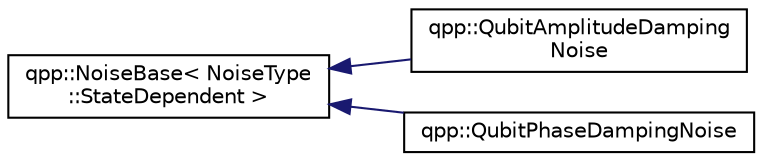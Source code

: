 digraph "Graphical Class Hierarchy"
{
  edge [fontname="Helvetica",fontsize="10",labelfontname="Helvetica",labelfontsize="10"];
  node [fontname="Helvetica",fontsize="10",shape=record];
  rankdir="LR";
  Node0 [label="qpp::NoiseBase\< NoiseType\l::StateDependent \>",height=0.2,width=0.4,color="black", fillcolor="white", style="filled",URL="$classqpp_1_1_noise_base.html"];
  Node0 -> Node1 [dir="back",color="midnightblue",fontsize="10",style="solid",fontname="Helvetica"];
  Node1 [label="qpp::QubitAmplitudeDamping\lNoise",height=0.2,width=0.4,color="black", fillcolor="white", style="filled",URL="$classqpp_1_1_qubit_amplitude_damping_noise.html",tooltip="Qubit amplitude damping noise, as described in Nielsen and Chuang. "];
  Node0 -> Node2 [dir="back",color="midnightblue",fontsize="10",style="solid",fontname="Helvetica"];
  Node2 [label="qpp::QubitPhaseDampingNoise",height=0.2,width=0.4,color="black", fillcolor="white", style="filled",URL="$classqpp_1_1_qubit_phase_damping_noise.html",tooltip="Qubit phase damping noise, as described in Nielsen and Chuang. "];
}
